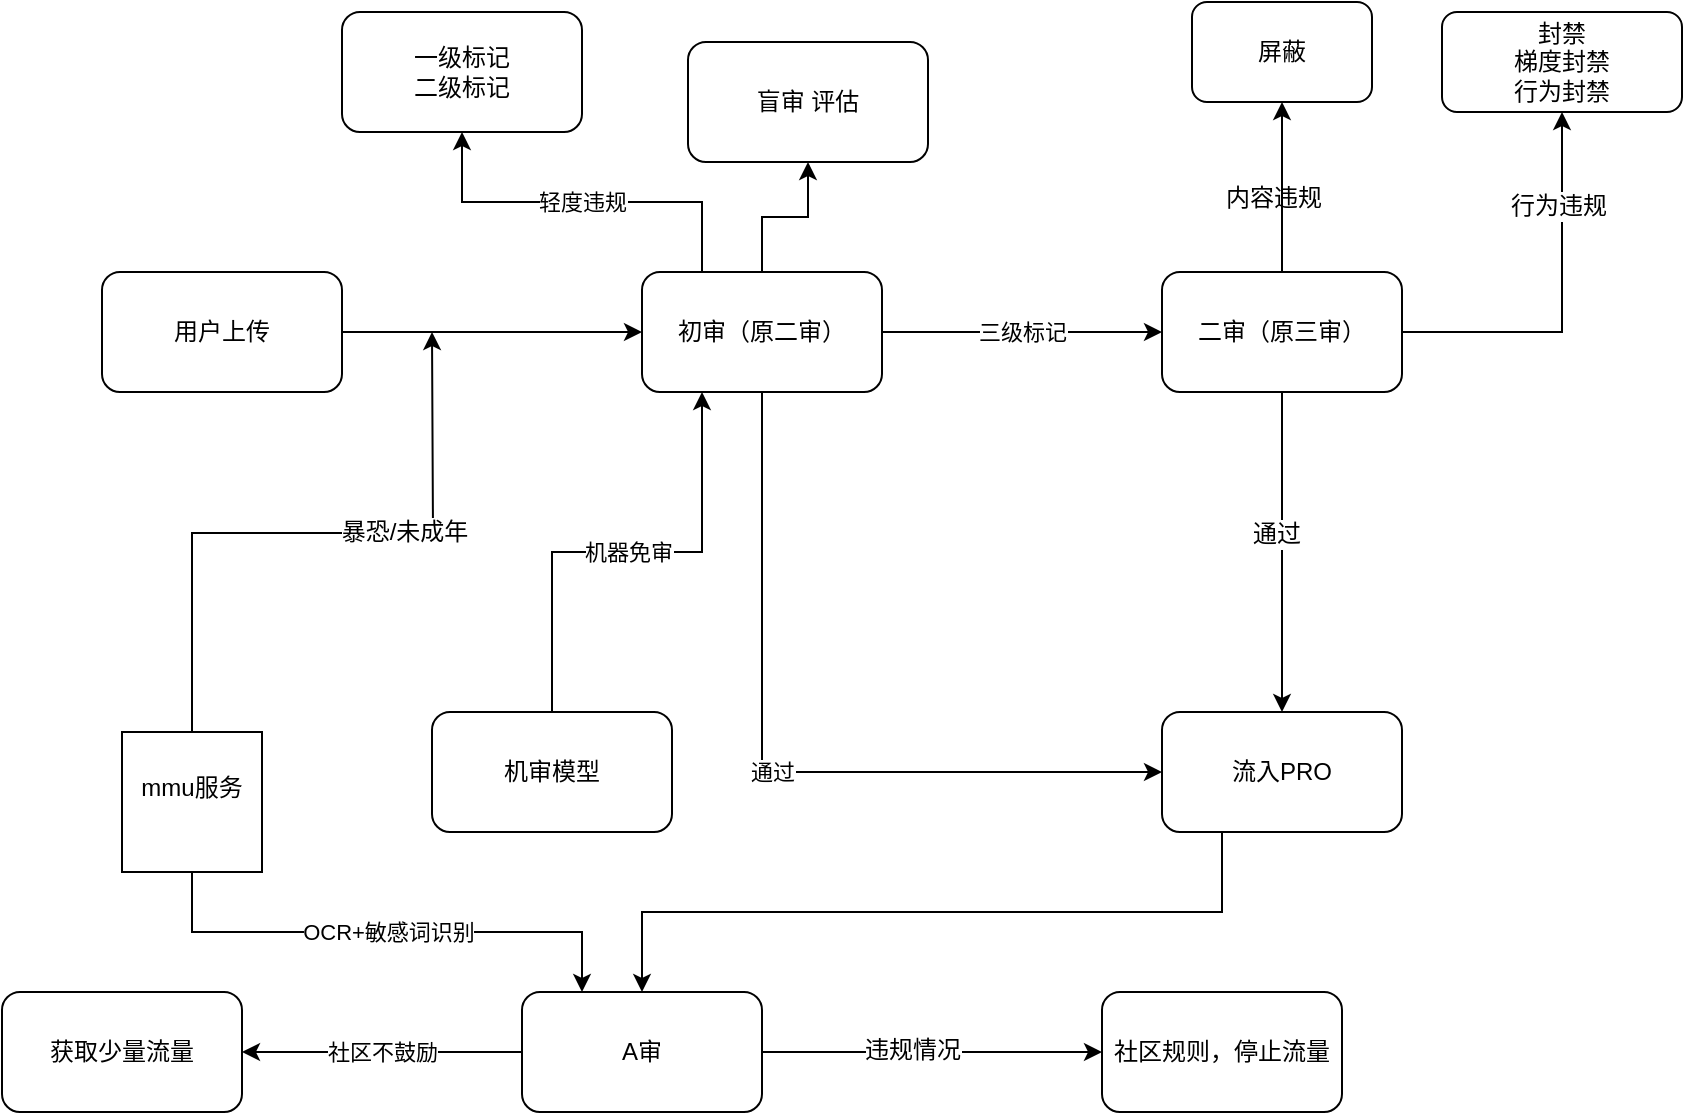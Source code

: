 <mxfile version="10.5.9" type="github"><diagram id="KntAaBWtrzDh2SH0HrXF" name="Page-1"><mxGraphModel dx="918" dy="552" grid="1" gridSize="10" guides="1" tooltips="1" connect="1" arrows="1" fold="1" page="1" pageScale="1" pageWidth="827" pageHeight="1169" math="0" shadow="0"><root><mxCell id="0"/><mxCell id="1" parent="0"/><mxCell id="zfH8YAKKtPQ8ZYQwsum8-6" style="edgeStyle=orthogonalEdgeStyle;rounded=0;orthogonalLoop=1;jettySize=auto;html=1;exitX=1;exitY=0.5;exitDx=0;exitDy=0;" parent="1" source="zfH8YAKKtPQ8ZYQwsum8-1" target="zfH8YAKKtPQ8ZYQwsum8-3" edge="1"><mxGeometry relative="1" as="geometry"/></mxCell><mxCell id="zfH8YAKKtPQ8ZYQwsum8-1" value="用户上传" style="rounded=1;whiteSpace=wrap;html=1;" parent="1" vertex="1"><mxGeometry x="60" y="140" width="120" height="60" as="geometry"/></mxCell><mxCell id="zfH8YAKKtPQ8ZYQwsum8-13" value="三级标记" style="edgeStyle=orthogonalEdgeStyle;rounded=0;orthogonalLoop=1;jettySize=auto;html=1;exitX=1;exitY=0.5;exitDx=0;exitDy=0;entryX=0;entryY=0.5;entryDx=0;entryDy=0;" parent="1" source="zfH8YAKKtPQ8ZYQwsum8-3" target="zfH8YAKKtPQ8ZYQwsum8-4" edge="1"><mxGeometry relative="1" as="geometry"/></mxCell><mxCell id="zfH8YAKKtPQ8ZYQwsum8-17" value="轻度违规" style="edgeStyle=orthogonalEdgeStyle;rounded=0;orthogonalLoop=1;jettySize=auto;html=1;exitX=0.25;exitY=0;exitDx=0;exitDy=0;entryX=0.5;entryY=1;entryDx=0;entryDy=0;" parent="1" source="zfH8YAKKtPQ8ZYQwsum8-3" target="zfH8YAKKtPQ8ZYQwsum8-16" edge="1"><mxGeometry relative="1" as="geometry"/></mxCell><mxCell id="VgsrwnrhXKYQc6NcN6s4-4" value="通过" style="edgeStyle=orthogonalEdgeStyle;rounded=0;orthogonalLoop=1;jettySize=auto;html=1;exitX=0.5;exitY=1;exitDx=0;exitDy=0;entryX=0;entryY=0.5;entryDx=0;entryDy=0;" edge="1" parent="1" source="zfH8YAKKtPQ8ZYQwsum8-3" target="zfH8YAKKtPQ8ZYQwsum8-14"><mxGeometry relative="1" as="geometry"/></mxCell><mxCell id="VgsrwnrhXKYQc6NcN6s4-8" style="edgeStyle=orthogonalEdgeStyle;rounded=0;orthogonalLoop=1;jettySize=auto;html=1;exitX=0.5;exitY=0;exitDx=0;exitDy=0;entryX=0.5;entryY=1;entryDx=0;entryDy=0;" edge="1" parent="1" source="zfH8YAKKtPQ8ZYQwsum8-3" target="zfH8YAKKtPQ8ZYQwsum8-27"><mxGeometry relative="1" as="geometry"/></mxCell><mxCell id="zfH8YAKKtPQ8ZYQwsum8-3" value="初审（原二审）" style="rounded=1;whiteSpace=wrap;html=1;" parent="1" vertex="1"><mxGeometry x="330" y="140" width="120" height="60" as="geometry"/></mxCell><mxCell id="zfH8YAKKtPQ8ZYQwsum8-21" style="edgeStyle=orthogonalEdgeStyle;rounded=0;orthogonalLoop=1;jettySize=auto;html=1;exitX=0.5;exitY=0;exitDx=0;exitDy=0;entryX=0.5;entryY=1;entryDx=0;entryDy=0;" parent="1" source="zfH8YAKKtPQ8ZYQwsum8-4" target="zfH8YAKKtPQ8ZYQwsum8-19" edge="1"><mxGeometry relative="1" as="geometry"/></mxCell><mxCell id="zfH8YAKKtPQ8ZYQwsum8-23" style="edgeStyle=orthogonalEdgeStyle;rounded=0;orthogonalLoop=1;jettySize=auto;html=1;exitX=1;exitY=0.5;exitDx=0;exitDy=0;entryX=0.5;entryY=1;entryDx=0;entryDy=0;" parent="1" source="zfH8YAKKtPQ8ZYQwsum8-4" target="zfH8YAKKtPQ8ZYQwsum8-20" edge="1"><mxGeometry relative="1" as="geometry"/></mxCell><mxCell id="zfH8YAKKtPQ8ZYQwsum8-24" value="行为违规" style="text;html=1;resizable=0;points=[];align=center;verticalAlign=middle;labelBackgroundColor=#ffffff;" parent="zfH8YAKKtPQ8ZYQwsum8-23" vertex="1" connectable="0"><mxGeometry x="0.505" y="2" relative="1" as="geometry"><mxPoint as="offset"/></mxGeometry></mxCell><mxCell id="VgsrwnrhXKYQc6NcN6s4-5" style="edgeStyle=orthogonalEdgeStyle;rounded=0;orthogonalLoop=1;jettySize=auto;html=1;exitX=0.5;exitY=1;exitDx=0;exitDy=0;" edge="1" parent="1" source="zfH8YAKKtPQ8ZYQwsum8-4" target="zfH8YAKKtPQ8ZYQwsum8-14"><mxGeometry relative="1" as="geometry"/></mxCell><mxCell id="VgsrwnrhXKYQc6NcN6s4-6" value="通过" style="text;html=1;resizable=0;points=[];align=center;verticalAlign=middle;labelBackgroundColor=#ffffff;" vertex="1" connectable="0" parent="VgsrwnrhXKYQc6NcN6s4-5"><mxGeometry x="-0.114" y="-3" relative="1" as="geometry"><mxPoint as="offset"/></mxGeometry></mxCell><mxCell id="zfH8YAKKtPQ8ZYQwsum8-4" value="二审（原三审）" style="rounded=1;whiteSpace=wrap;html=1;" parent="1" vertex="1"><mxGeometry x="590" y="140" width="120" height="60" as="geometry"/></mxCell><mxCell id="zfH8YAKKtPQ8ZYQwsum8-11" style="edgeStyle=orthogonalEdgeStyle;rounded=0;orthogonalLoop=1;jettySize=auto;html=1;exitX=0.5;exitY=0;exitDx=0;exitDy=0;" parent="1" source="zfH8YAKKtPQ8ZYQwsum8-5" edge="1"><mxGeometry relative="1" as="geometry"><mxPoint x="225" y="170" as="targetPoint"/></mxGeometry></mxCell><mxCell id="zfH8YAKKtPQ8ZYQwsum8-12" value="暴恐/未成年" style="text;html=1;resizable=0;points=[];align=center;verticalAlign=middle;labelBackgroundColor=#ffffff;" parent="zfH8YAKKtPQ8ZYQwsum8-11" vertex="1" connectable="0"><mxGeometry x="0.28" y="1" relative="1" as="geometry"><mxPoint as="offset"/></mxGeometry></mxCell><mxCell id="VgsrwnrhXKYQc6NcN6s4-17" value="OCR+敏感词识别" style="edgeStyle=orthogonalEdgeStyle;rounded=0;orthogonalLoop=1;jettySize=auto;html=1;exitX=0.5;exitY=1;exitDx=0;exitDy=0;entryX=0.25;entryY=0;entryDx=0;entryDy=0;" edge="1" parent="1" source="zfH8YAKKtPQ8ZYQwsum8-5" target="VgsrwnrhXKYQc6NcN6s4-9"><mxGeometry relative="1" as="geometry"/></mxCell><mxCell id="zfH8YAKKtPQ8ZYQwsum8-5" value="mmu服务&lt;br&gt;&lt;br&gt;" style="whiteSpace=wrap;html=1;aspect=fixed;" parent="1" vertex="1"><mxGeometry x="70" y="370" width="70" height="70" as="geometry"/></mxCell><mxCell id="VgsrwnrhXKYQc6NcN6s4-11" style="edgeStyle=orthogonalEdgeStyle;rounded=0;orthogonalLoop=1;jettySize=auto;html=1;exitX=0.25;exitY=1;exitDx=0;exitDy=0;entryX=0.5;entryY=0;entryDx=0;entryDy=0;" edge="1" parent="1" source="zfH8YAKKtPQ8ZYQwsum8-14" target="VgsrwnrhXKYQc6NcN6s4-9"><mxGeometry relative="1" as="geometry"/></mxCell><mxCell id="zfH8YAKKtPQ8ZYQwsum8-14" value="流入PRO" style="rounded=1;whiteSpace=wrap;html=1;" parent="1" vertex="1"><mxGeometry x="590" y="360" width="120" height="60" as="geometry"/></mxCell><mxCell id="zfH8YAKKtPQ8ZYQwsum8-16" value="一级标记&lt;br&gt;二级标记&lt;br&gt;" style="rounded=1;whiteSpace=wrap;html=1;" parent="1" vertex="1"><mxGeometry x="180" y="10" width="120" height="60" as="geometry"/></mxCell><mxCell id="zfH8YAKKtPQ8ZYQwsum8-19" value="屏蔽" style="rounded=1;whiteSpace=wrap;html=1;" parent="1" vertex="1"><mxGeometry x="605" y="5" width="90" height="50" as="geometry"/></mxCell><mxCell id="zfH8YAKKtPQ8ZYQwsum8-20" value="封禁&lt;br&gt;梯度封禁&lt;br&gt;行为封禁&lt;br&gt;" style="rounded=1;whiteSpace=wrap;html=1;" parent="1" vertex="1"><mxGeometry x="730" y="10" width="120" height="50" as="geometry"/></mxCell><mxCell id="zfH8YAKKtPQ8ZYQwsum8-22" value="内容违规" style="text;html=1;resizable=0;points=[];autosize=1;align=left;verticalAlign=top;spacingTop=-4;" parent="1" vertex="1"><mxGeometry x="620" y="93" width="60" height="20" as="geometry"/></mxCell><mxCell id="zfH8YAKKtPQ8ZYQwsum8-26" value="机器免审" style="edgeStyle=orthogonalEdgeStyle;rounded=0;orthogonalLoop=1;jettySize=auto;html=1;exitX=0.5;exitY=0;exitDx=0;exitDy=0;entryX=0.25;entryY=1;entryDx=0;entryDy=0;" parent="1" source="zfH8YAKKtPQ8ZYQwsum8-25" target="zfH8YAKKtPQ8ZYQwsum8-3" edge="1"><mxGeometry relative="1" as="geometry"/></mxCell><mxCell id="zfH8YAKKtPQ8ZYQwsum8-25" value="机审模型" style="rounded=1;whiteSpace=wrap;html=1;" parent="1" vertex="1"><mxGeometry x="225" y="360" width="120" height="60" as="geometry"/></mxCell><mxCell id="zfH8YAKKtPQ8ZYQwsum8-27" value="盲审 评估" style="rounded=1;whiteSpace=wrap;html=1;" parent="1" vertex="1"><mxGeometry x="353" y="25" width="120" height="60" as="geometry"/></mxCell><mxCell id="VgsrwnrhXKYQc6NcN6s4-13" value="社区不鼓励" style="edgeStyle=orthogonalEdgeStyle;rounded=0;orthogonalLoop=1;jettySize=auto;html=1;exitX=0;exitY=0.5;exitDx=0;exitDy=0;entryX=1;entryY=0.5;entryDx=0;entryDy=0;" edge="1" parent="1" source="VgsrwnrhXKYQc6NcN6s4-9" target="VgsrwnrhXKYQc6NcN6s4-12"><mxGeometry relative="1" as="geometry"/></mxCell><mxCell id="VgsrwnrhXKYQc6NcN6s4-15" style="edgeStyle=orthogonalEdgeStyle;rounded=0;orthogonalLoop=1;jettySize=auto;html=1;exitX=1;exitY=0.5;exitDx=0;exitDy=0;entryX=0;entryY=0.5;entryDx=0;entryDy=0;" edge="1" parent="1" source="VgsrwnrhXKYQc6NcN6s4-9" target="VgsrwnrhXKYQc6NcN6s4-14"><mxGeometry relative="1" as="geometry"/></mxCell><mxCell id="VgsrwnrhXKYQc6NcN6s4-19" value="违规情况" style="text;html=1;resizable=0;points=[];align=center;verticalAlign=middle;labelBackgroundColor=#ffffff;" vertex="1" connectable="0" parent="VgsrwnrhXKYQc6NcN6s4-15"><mxGeometry x="-0.118" y="1" relative="1" as="geometry"><mxPoint as="offset"/></mxGeometry></mxCell><mxCell id="VgsrwnrhXKYQc6NcN6s4-9" value="A审" style="rounded=1;whiteSpace=wrap;html=1;" vertex="1" parent="1"><mxGeometry x="270" y="500" width="120" height="60" as="geometry"/></mxCell><mxCell id="VgsrwnrhXKYQc6NcN6s4-12" value="获取少量流量" style="rounded=1;whiteSpace=wrap;html=1;" vertex="1" parent="1"><mxGeometry x="10" y="500" width="120" height="60" as="geometry"/></mxCell><mxCell id="VgsrwnrhXKYQc6NcN6s4-14" value="社区规则，停止流量" style="rounded=1;whiteSpace=wrap;html=1;" vertex="1" parent="1"><mxGeometry x="560" y="500" width="120" height="60" as="geometry"/></mxCell></root></mxGraphModel></diagram></mxfile>